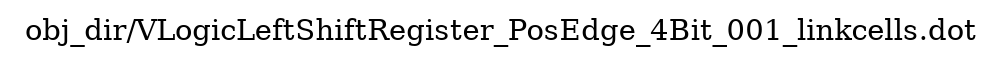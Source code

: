 digraph v3graph {
	graph	[label="obj_dir/VLogicLeftShiftRegister_PosEdge_4Bit_001_linkcells.dot",
		 labelloc=t, labeljust=l,
		 //size="7.5,10",
		 rankdir=TB];
}

